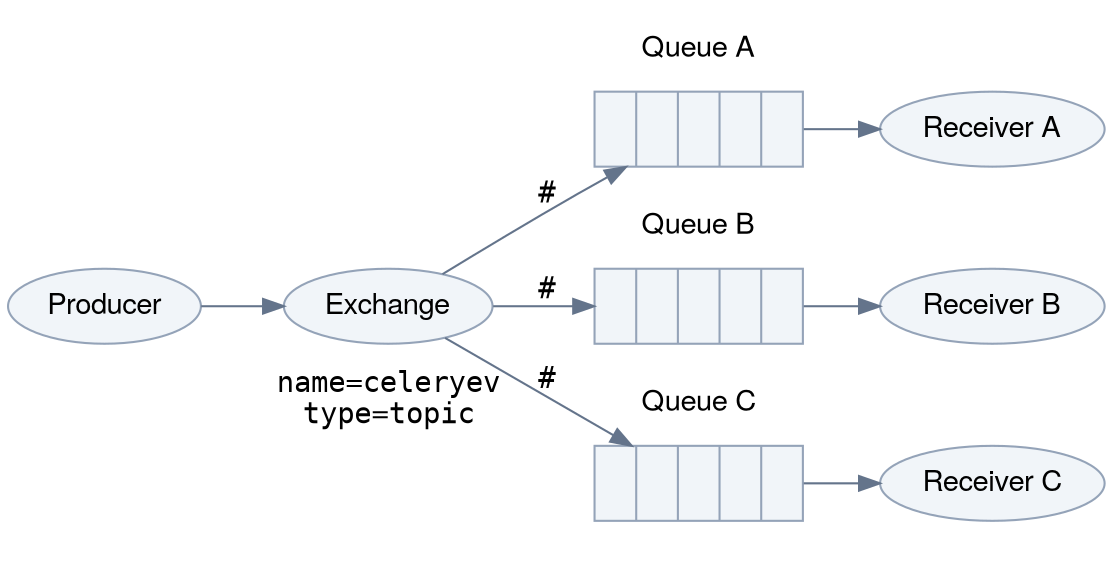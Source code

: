 digraph {
  rankdir=LR;
  fontname="Helvetica Neue";
  node [style="filled", color="#94a3b8", fillcolor="#f1f5f9", fontname="Helvetica Neue"];
  edge [color="#64748b"];

  producer [label="Producer"];

  subgraph cluster_exchange {
    label="name=celeryev\ntype=topic";
    labelloc="b";
    color=transparent;
    fontname="monospace";
    exchange [label="Exchange", shape="ellipse"];
  }

  subgraph cluster_queue_a {
    label="Queue A";
    color=transparent;
    queue_a [label="{||||}", shape="record"];
  }

  subgraph cluster_queue_b {
    label="Queue B";
    color=transparent;
    queue_b [label="{||||}", shape="record"];
  }

  subgraph cluster_queue_c {
    label="Queue C";
    color=transparent;
    queue_c [label="{||||}", shape="record"];
  }

  consumer_a [label="Receiver A"];
  consumer_b [label="Receiver B"];
  consumer_c [label="Receiver C"];

  producer -> exchange;
  exchange -> queue_a [label="#", fontname="monospace"];
  queue_a -> consumer_a;
  exchange -> queue_b [label="#", fontname="monospace"];
  queue_b -> consumer_b;
  exchange -> queue_c [label="#", fontname="monospace"];
  queue_c -> consumer_c;
}
